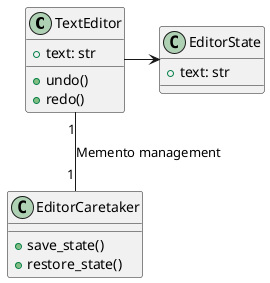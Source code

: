 @startuml
class TextEditor {
  +text: str
  +undo()
  +redo()
}
class EditorState {
  +text: str
}
class EditorCaretaker {
  +save_state()
  +restore_state()
}
TextEditor --right-> EditorState
TextEditor "1" -- "1" EditorCaretaker: Memento management
@enduml